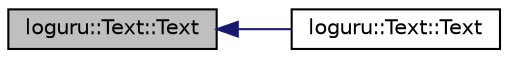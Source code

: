 digraph "loguru::Text::Text"
{
  edge [fontname="Helvetica",fontsize="10",labelfontname="Helvetica",labelfontsize="10"];
  node [fontname="Helvetica",fontsize="10",shape=record];
  rankdir="LR";
  Node2 [label="loguru::Text::Text",height=0.2,width=0.4,color="black", fillcolor="grey75", style="filled", fontcolor="black"];
  Node2 -> Node3 [dir="back",color="midnightblue",fontsize="10",style="solid",fontname="Helvetica"];
  Node3 [label="loguru::Text::Text",height=0.2,width=0.4,color="black", fillcolor="white", style="filled",URL="$classloguru_1_1_text.html#a2b1e4ea540b597a356dfa4a507bc53d9"];
}

